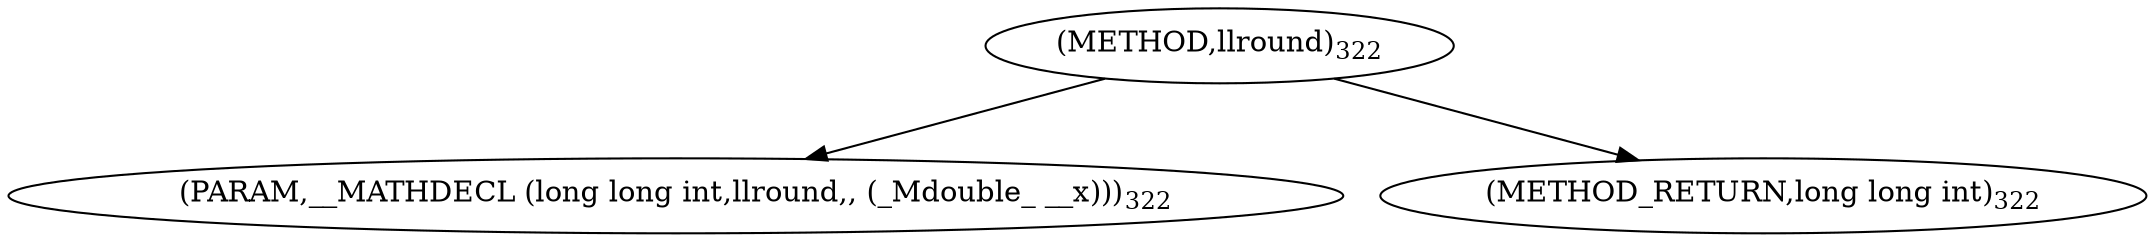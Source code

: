 digraph "llround" {  
"20622" [label = <(METHOD,llround)<SUB>322</SUB>> ]
"20623" [label = <(PARAM,__MATHDECL (long long int,llround,, (_Mdouble_ __x)))<SUB>322</SUB>> ]
"20624" [label = <(METHOD_RETURN,long long int)<SUB>322</SUB>> ]
  "20622" -> "20623" 
  "20622" -> "20624" 
}

